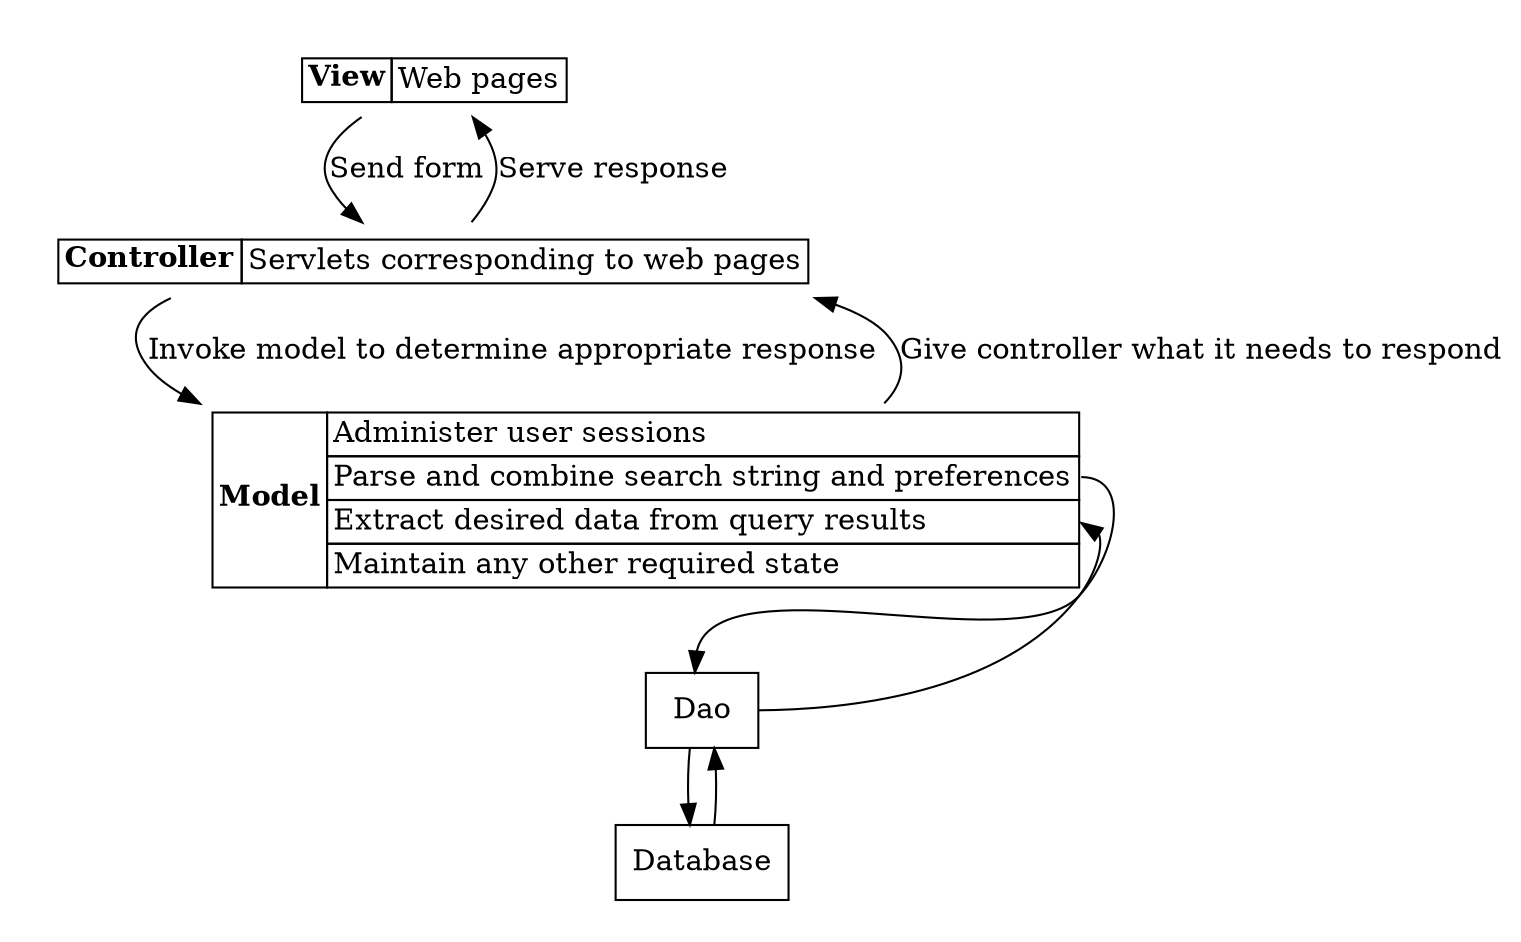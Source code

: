 // MVC structure

digraph mvc {
  compound = true;
  node [shape=box];

  // View
  subgraph cluster_0 {
    color = white;
    node [shape=plaintext];
    view [
      label=<
      <table border="0" cellborder="1" cellspacing="0">
	<tr><td rowspan="1"><b>View</b></td><td align="left" port="1">Web pages</td></tr>
      </table>
      >];
  }

  // Controller
  subgraph cluster_1 {
    color = white;
    node [shape=plaintext];
    controller [
      label=<
      <table border="0" cellborder="1" cellspacing="0">
	<tr><td rowspan="1"><b>Controller</b></td><td align="left" port="1">Servlets corresponding to web pages</td></tr>
      </table>
      >];
  }

  // Model
  subgraph cluster_2 {
    color = white;
    node [shape=plaintext];
    model [
      label=<
      <table border="0" cellborder="1" cellspacing="0">
	<tr><td rowspan="4"><b>Model</b></td><td align="left" port="1">Administer user sessions</td></tr>
	<tr><td align="left" port="2">Parse and combine search string and preferences</td></tr>
	<tr><td align="left" port="3">Extract desired data from query results</td></tr>
	<tr><td align="left" port="4">Maintain any other required state</td></tr>
      </table>
      >];
  }

  // Database
  subgraph cluster_3 {
    color = white;
    dao [label="Dao"];
    db [label="Database"];
  }
  view -> controller [label="Send form "];
  controller -> view [label="Serve response "];
  controller -> model [label="Invoke model to determine appropriate response "];
  model -> controller [label="Give controller what it needs to respond "];
  model:2 -> dao;
  dao -> db;
  db -> dao;
  dao -> model:3;
}

